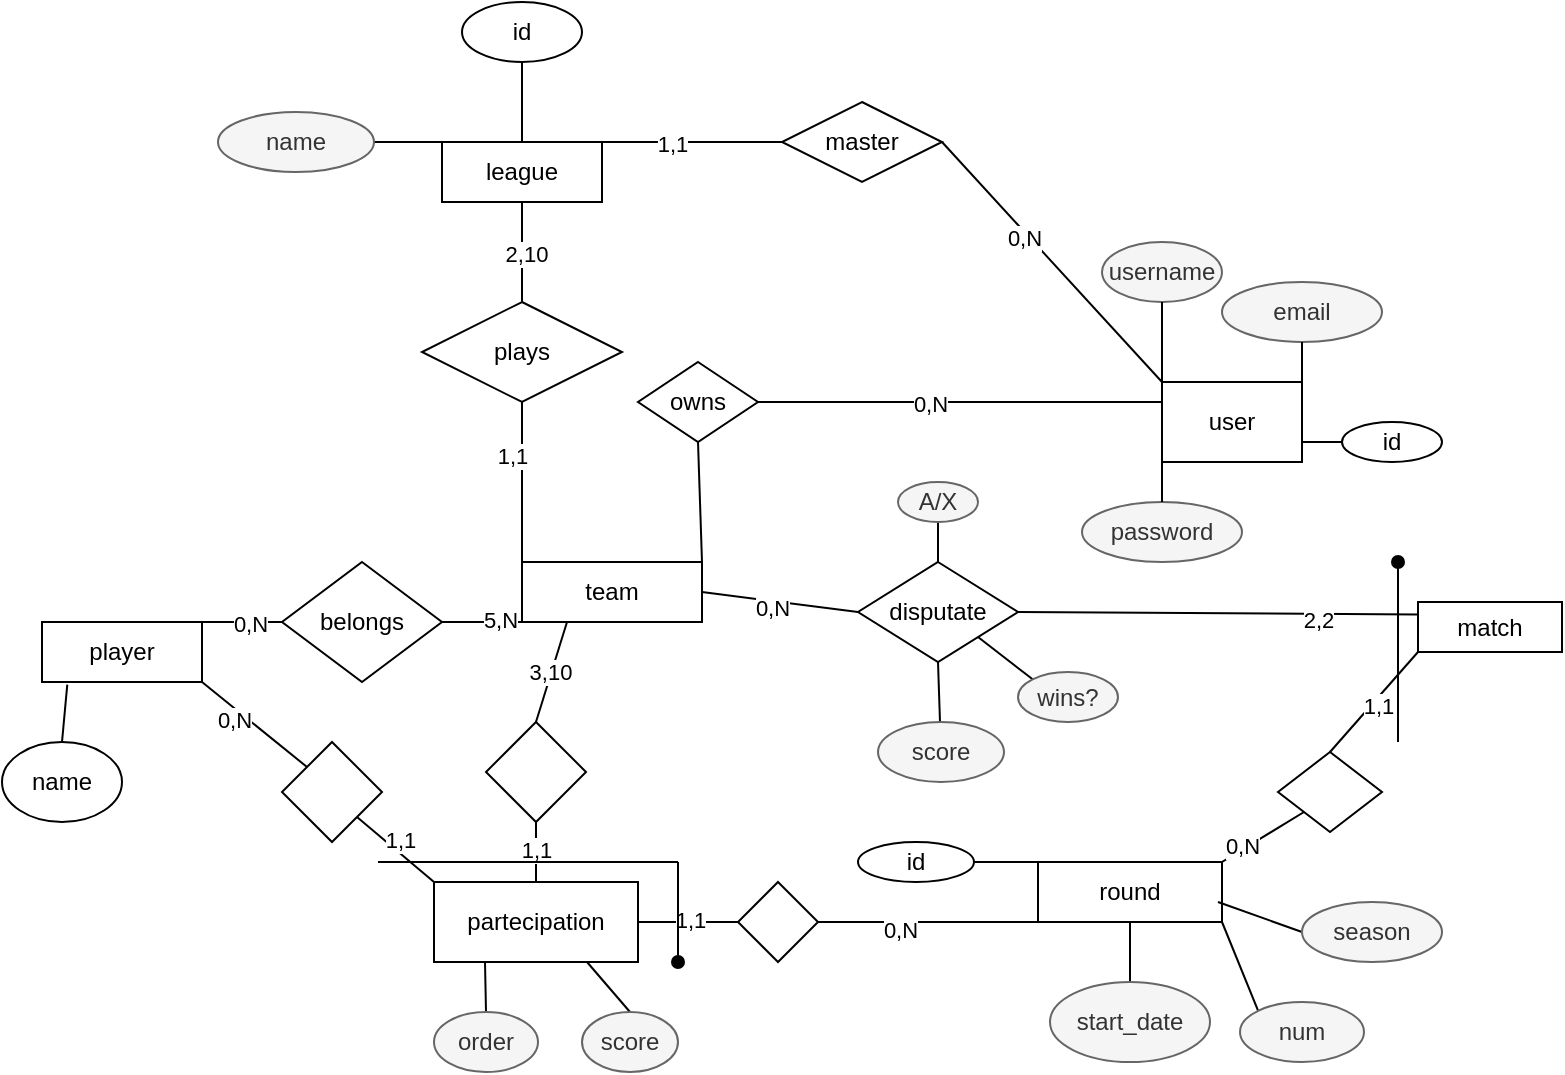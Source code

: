 <mxfile version="22.1.2" type="device">
  <diagram name="Page-1" id="W3K2XkLJ724ttI-3y9i6">
    <mxGraphModel dx="1097" dy="760" grid="1" gridSize="10" guides="1" tooltips="1" connect="1" arrows="1" fold="1" page="1" pageScale="1" pageWidth="850" pageHeight="1100" math="0" shadow="0">
      <root>
        <mxCell id="0" />
        <mxCell id="1" parent="0" />
        <mxCell id="0k3YlaqSM5i2ioF7Ne2N-14" value="user" style="rounded=0;whiteSpace=wrap;html=1;" vertex="1" parent="1">
          <mxGeometry x="612" y="380" width="70" height="40" as="geometry" />
        </mxCell>
        <mxCell id="0k3YlaqSM5i2ioF7Ne2N-60" style="rounded=0;orthogonalLoop=1;jettySize=auto;html=1;exitX=0;exitY=0;exitDx=0;exitDy=0;entryX=1;entryY=0.5;entryDx=0;entryDy=0;endArrow=none;endFill=0;" edge="1" parent="1" source="0k3YlaqSM5i2ioF7Ne2N-16" target="0k3YlaqSM5i2ioF7Ne2N-59">
          <mxGeometry relative="1" as="geometry" />
        </mxCell>
        <mxCell id="0k3YlaqSM5i2ioF7Ne2N-16" value="league" style="rounded=0;whiteSpace=wrap;html=1;" vertex="1" parent="1">
          <mxGeometry x="252" y="260" width="80" height="30" as="geometry" />
        </mxCell>
        <mxCell id="0k3YlaqSM5i2ioF7Ne2N-17" value="username" style="ellipse;whiteSpace=wrap;html=1;fillColor=#f5f5f5;fontColor=#333333;strokeColor=#666666;" vertex="1" parent="1">
          <mxGeometry x="582" y="310" width="60" height="30" as="geometry" />
        </mxCell>
        <mxCell id="0k3YlaqSM5i2ioF7Ne2N-19" value="" style="endArrow=none;html=1;rounded=0;exitX=0;exitY=0;exitDx=0;exitDy=0;entryX=0.5;entryY=1;entryDx=0;entryDy=0;" edge="1" parent="1" source="0k3YlaqSM5i2ioF7Ne2N-14" target="0k3YlaqSM5i2ioF7Ne2N-17">
          <mxGeometry width="50" height="50" relative="1" as="geometry">
            <mxPoint x="532" y="310" as="sourcePoint" />
            <mxPoint x="582" y="260" as="targetPoint" />
          </mxGeometry>
        </mxCell>
        <mxCell id="0k3YlaqSM5i2ioF7Ne2N-20" value="email" style="ellipse;whiteSpace=wrap;html=1;fillColor=#f5f5f5;fontColor=#333333;strokeColor=#666666;" vertex="1" parent="1">
          <mxGeometry x="642" y="330" width="80" height="30" as="geometry" />
        </mxCell>
        <mxCell id="0k3YlaqSM5i2ioF7Ne2N-21" value="" style="endArrow=none;html=1;rounded=0;entryX=0.5;entryY=1;entryDx=0;entryDy=0;exitX=1;exitY=0;exitDx=0;exitDy=0;" edge="1" parent="1" source="0k3YlaqSM5i2ioF7Ne2N-14" target="0k3YlaqSM5i2ioF7Ne2N-20">
          <mxGeometry width="50" height="50" relative="1" as="geometry">
            <mxPoint x="682" y="380" as="sourcePoint" />
            <mxPoint x="672" y="360" as="targetPoint" />
          </mxGeometry>
        </mxCell>
        <mxCell id="0k3YlaqSM5i2ioF7Ne2N-22" value="password" style="ellipse;whiteSpace=wrap;html=1;fillColor=#f5f5f5;fontColor=#333333;strokeColor=#666666;" vertex="1" parent="1">
          <mxGeometry x="572" y="440" width="80" height="30" as="geometry" />
        </mxCell>
        <mxCell id="0k3YlaqSM5i2ioF7Ne2N-23" value="" style="endArrow=none;html=1;rounded=0;entryX=0;entryY=1;entryDx=0;entryDy=0;" edge="1" parent="1" source="0k3YlaqSM5i2ioF7Ne2N-22" target="0k3YlaqSM5i2ioF7Ne2N-14">
          <mxGeometry width="50" height="50" relative="1" as="geometry">
            <mxPoint x="532" y="330" as="sourcePoint" />
            <mxPoint x="582" y="260" as="targetPoint" />
          </mxGeometry>
        </mxCell>
        <mxCell id="0k3YlaqSM5i2ioF7Ne2N-24" value="id" style="ellipse;whiteSpace=wrap;html=1;" vertex="1" parent="1">
          <mxGeometry x="702" y="400" width="50" height="20" as="geometry" />
        </mxCell>
        <mxCell id="0k3YlaqSM5i2ioF7Ne2N-25" value="" style="endArrow=none;html=1;rounded=0;entryX=0;entryY=0.5;entryDx=0;entryDy=0;exitX=1;exitY=0.75;exitDx=0;exitDy=0;" edge="1" parent="1" source="0k3YlaqSM5i2ioF7Ne2N-14" target="0k3YlaqSM5i2ioF7Ne2N-24">
          <mxGeometry width="50" height="50" relative="1" as="geometry">
            <mxPoint x="532" y="310" as="sourcePoint" />
            <mxPoint x="582" y="260" as="targetPoint" />
          </mxGeometry>
        </mxCell>
        <mxCell id="0k3YlaqSM5i2ioF7Ne2N-26" value="id" style="ellipse;whiteSpace=wrap;html=1;" vertex="1" parent="1">
          <mxGeometry x="262" y="190" width="60" height="30" as="geometry" />
        </mxCell>
        <mxCell id="0k3YlaqSM5i2ioF7Ne2N-27" value="" style="endArrow=none;html=1;rounded=0;exitX=0.5;exitY=0;exitDx=0;exitDy=0;entryX=0.5;entryY=1;entryDx=0;entryDy=0;" edge="1" parent="1" source="0k3YlaqSM5i2ioF7Ne2N-16" target="0k3YlaqSM5i2ioF7Ne2N-26">
          <mxGeometry width="50" height="50" relative="1" as="geometry">
            <mxPoint x="532" y="310" as="sourcePoint" />
            <mxPoint x="582" y="260" as="targetPoint" />
          </mxGeometry>
        </mxCell>
        <mxCell id="0k3YlaqSM5i2ioF7Ne2N-28" value="master" style="rhombus;whiteSpace=wrap;html=1;" vertex="1" parent="1">
          <mxGeometry x="422" y="240" width="80" height="40" as="geometry" />
        </mxCell>
        <mxCell id="0k3YlaqSM5i2ioF7Ne2N-29" value="" style="endArrow=none;html=1;rounded=0;exitX=1;exitY=0;exitDx=0;exitDy=0;entryX=0;entryY=0.5;entryDx=0;entryDy=0;" edge="1" parent="1" source="0k3YlaqSM5i2ioF7Ne2N-16" target="0k3YlaqSM5i2ioF7Ne2N-28">
          <mxGeometry width="50" height="50" relative="1" as="geometry">
            <mxPoint x="442" y="310" as="sourcePoint" />
            <mxPoint x="422" y="260" as="targetPoint" />
          </mxGeometry>
        </mxCell>
        <mxCell id="0k3YlaqSM5i2ioF7Ne2N-30" value="1,1" style="edgeLabel;html=1;align=center;verticalAlign=middle;resizable=0;points=[];" vertex="1" connectable="0" parent="0k3YlaqSM5i2ioF7Ne2N-29">
          <mxGeometry x="-0.237" y="-1" relative="1" as="geometry">
            <mxPoint as="offset" />
          </mxGeometry>
        </mxCell>
        <mxCell id="0k3YlaqSM5i2ioF7Ne2N-31" value="" style="endArrow=none;html=1;rounded=0;entryX=1;entryY=0.5;entryDx=0;entryDy=0;" edge="1" parent="1" target="0k3YlaqSM5i2ioF7Ne2N-28">
          <mxGeometry width="50" height="50" relative="1" as="geometry">
            <mxPoint x="612" y="380" as="sourcePoint" />
            <mxPoint x="492" y="260" as="targetPoint" />
          </mxGeometry>
        </mxCell>
        <mxCell id="0k3YlaqSM5i2ioF7Ne2N-32" value="0,N" style="edgeLabel;html=1;align=center;verticalAlign=middle;resizable=0;points=[];" vertex="1" connectable="0" parent="0k3YlaqSM5i2ioF7Ne2N-31">
          <mxGeometry x="0.229" y="2" relative="1" as="geometry">
            <mxPoint as="offset" />
          </mxGeometry>
        </mxCell>
        <mxCell id="0k3YlaqSM5i2ioF7Ne2N-34" value="owns" style="rhombus;whiteSpace=wrap;html=1;" vertex="1" parent="1">
          <mxGeometry x="350" y="370" width="60" height="40" as="geometry" />
        </mxCell>
        <mxCell id="0k3YlaqSM5i2ioF7Ne2N-36" value="" style="endArrow=none;html=1;rounded=0;exitX=1;exitY=0.5;exitDx=0;exitDy=0;entryX=0;entryY=0.25;entryDx=0;entryDy=0;" edge="1" parent="1" source="0k3YlaqSM5i2ioF7Ne2N-34" target="0k3YlaqSM5i2ioF7Ne2N-14">
          <mxGeometry width="50" height="50" relative="1" as="geometry">
            <mxPoint x="442" y="310" as="sourcePoint" />
            <mxPoint x="492" y="260" as="targetPoint" />
          </mxGeometry>
        </mxCell>
        <mxCell id="0k3YlaqSM5i2ioF7Ne2N-38" value="0,N" style="edgeLabel;html=1;align=center;verticalAlign=middle;resizable=0;points=[];" vertex="1" connectable="0" parent="0k3YlaqSM5i2ioF7Ne2N-36">
          <mxGeometry x="-0.152" y="-1" relative="1" as="geometry">
            <mxPoint as="offset" />
          </mxGeometry>
        </mxCell>
        <mxCell id="0k3YlaqSM5i2ioF7Ne2N-48" style="rounded=0;orthogonalLoop=1;jettySize=auto;html=1;exitX=0;exitY=1;exitDx=0;exitDy=0;entryX=1;entryY=0.5;entryDx=0;entryDy=0;endArrow=none;endFill=0;" edge="1" parent="1" source="0k3YlaqSM5i2ioF7Ne2N-39" target="0k3YlaqSM5i2ioF7Ne2N-45">
          <mxGeometry relative="1" as="geometry" />
        </mxCell>
        <mxCell id="0k3YlaqSM5i2ioF7Ne2N-49" value="5,N" style="edgeLabel;html=1;align=center;verticalAlign=middle;resizable=0;points=[];" vertex="1" connectable="0" parent="0k3YlaqSM5i2ioF7Ne2N-48">
          <mxGeometry x="-0.431" y="-1" relative="1" as="geometry">
            <mxPoint as="offset" />
          </mxGeometry>
        </mxCell>
        <mxCell id="0k3YlaqSM5i2ioF7Ne2N-53" style="rounded=0;orthogonalLoop=1;jettySize=auto;html=1;exitX=0;exitY=0;exitDx=0;exitDy=0;entryX=0.5;entryY=1;entryDx=0;entryDy=0;endArrow=none;endFill=0;" edge="1" parent="1" source="0k3YlaqSM5i2ioF7Ne2N-39" target="0k3YlaqSM5i2ioF7Ne2N-52">
          <mxGeometry relative="1" as="geometry" />
        </mxCell>
        <mxCell id="0k3YlaqSM5i2ioF7Ne2N-54" value="1,1" style="edgeLabel;html=1;align=center;verticalAlign=middle;resizable=0;points=[];" vertex="1" connectable="0" parent="0k3YlaqSM5i2ioF7Ne2N-53">
          <mxGeometry x="0.323" y="5" relative="1" as="geometry">
            <mxPoint as="offset" />
          </mxGeometry>
        </mxCell>
        <mxCell id="0k3YlaqSM5i2ioF7Ne2N-90" style="rounded=0;orthogonalLoop=1;jettySize=auto;html=1;exitX=1;exitY=0.5;exitDx=0;exitDy=0;entryX=0;entryY=0.5;entryDx=0;entryDy=0;endArrow=none;endFill=0;" edge="1" parent="1" source="0k3YlaqSM5i2ioF7Ne2N-39" target="0k3YlaqSM5i2ioF7Ne2N-89">
          <mxGeometry relative="1" as="geometry" />
        </mxCell>
        <mxCell id="0k3YlaqSM5i2ioF7Ne2N-93" value="0,N" style="edgeLabel;html=1;align=center;verticalAlign=middle;resizable=0;points=[];" vertex="1" connectable="0" parent="0k3YlaqSM5i2ioF7Ne2N-90">
          <mxGeometry x="-0.108" y="-3" relative="1" as="geometry">
            <mxPoint as="offset" />
          </mxGeometry>
        </mxCell>
        <mxCell id="0k3YlaqSM5i2ioF7Ne2N-39" value="team" style="rounded=0;whiteSpace=wrap;html=1;" vertex="1" parent="1">
          <mxGeometry x="292" y="470" width="90" height="30" as="geometry" />
        </mxCell>
        <mxCell id="0k3YlaqSM5i2ioF7Ne2N-41" style="rounded=0;orthogonalLoop=1;jettySize=auto;html=1;exitX=0.5;exitY=1;exitDx=0;exitDy=0;entryX=1;entryY=0;entryDx=0;entryDy=0;endArrow=none;endFill=0;" edge="1" parent="1" source="0k3YlaqSM5i2ioF7Ne2N-34" target="0k3YlaqSM5i2ioF7Ne2N-39">
          <mxGeometry relative="1" as="geometry" />
        </mxCell>
        <mxCell id="0k3YlaqSM5i2ioF7Ne2N-46" style="rounded=0;orthogonalLoop=1;jettySize=auto;html=1;exitX=1;exitY=0;exitDx=0;exitDy=0;entryX=0;entryY=0.5;entryDx=0;entryDy=0;endArrow=none;endFill=0;" edge="1" parent="1" source="0k3YlaqSM5i2ioF7Ne2N-42" target="0k3YlaqSM5i2ioF7Ne2N-45">
          <mxGeometry relative="1" as="geometry" />
        </mxCell>
        <mxCell id="0k3YlaqSM5i2ioF7Ne2N-47" value="0,N" style="edgeLabel;html=1;align=center;verticalAlign=middle;resizable=0;points=[];" vertex="1" connectable="0" parent="0k3YlaqSM5i2ioF7Ne2N-46">
          <mxGeometry x="0.189" y="-1" relative="1" as="geometry">
            <mxPoint as="offset" />
          </mxGeometry>
        </mxCell>
        <mxCell id="0k3YlaqSM5i2ioF7Ne2N-42" value="player" style="rounded=0;whiteSpace=wrap;html=1;" vertex="1" parent="1">
          <mxGeometry x="52" y="500" width="80" height="30" as="geometry" />
        </mxCell>
        <mxCell id="0k3YlaqSM5i2ioF7Ne2N-43" value="name" style="ellipse;whiteSpace=wrap;html=1;fontColor=#000000;fillColor=#FFFFFF;" vertex="1" parent="1">
          <mxGeometry x="32" y="560" width="60" height="40" as="geometry" />
        </mxCell>
        <mxCell id="0k3YlaqSM5i2ioF7Ne2N-44" style="rounded=0;orthogonalLoop=1;jettySize=auto;html=1;exitX=0.5;exitY=0;exitDx=0;exitDy=0;entryX=0.158;entryY=1.043;entryDx=0;entryDy=0;entryPerimeter=0;endArrow=none;endFill=0;" edge="1" parent="1" source="0k3YlaqSM5i2ioF7Ne2N-43" target="0k3YlaqSM5i2ioF7Ne2N-42">
          <mxGeometry relative="1" as="geometry" />
        </mxCell>
        <mxCell id="0k3YlaqSM5i2ioF7Ne2N-45" value="belongs" style="rhombus;whiteSpace=wrap;html=1;" vertex="1" parent="1">
          <mxGeometry x="172" y="470" width="80" height="60" as="geometry" />
        </mxCell>
        <mxCell id="0k3YlaqSM5i2ioF7Ne2N-55" style="rounded=0;orthogonalLoop=1;jettySize=auto;html=1;exitX=0.5;exitY=0;exitDx=0;exitDy=0;entryX=0.5;entryY=1;entryDx=0;entryDy=0;endArrow=none;endFill=0;" edge="1" parent="1" source="0k3YlaqSM5i2ioF7Ne2N-52" target="0k3YlaqSM5i2ioF7Ne2N-16">
          <mxGeometry relative="1" as="geometry" />
        </mxCell>
        <mxCell id="0k3YlaqSM5i2ioF7Ne2N-56" value="2,10" style="edgeLabel;html=1;align=center;verticalAlign=middle;resizable=0;points=[];" vertex="1" connectable="0" parent="0k3YlaqSM5i2ioF7Ne2N-55">
          <mxGeometry x="-0.028" y="-2" relative="1" as="geometry">
            <mxPoint as="offset" />
          </mxGeometry>
        </mxCell>
        <mxCell id="0k3YlaqSM5i2ioF7Ne2N-52" value="plays" style="rhombus;whiteSpace=wrap;html=1;" vertex="1" parent="1">
          <mxGeometry x="242" y="340" width="100" height="50" as="geometry" />
        </mxCell>
        <mxCell id="0k3YlaqSM5i2ioF7Ne2N-59" value="name" style="ellipse;whiteSpace=wrap;html=1;fillColor=#f5f5f5;strokeColor=#666666;fontColor=#333333;" vertex="1" parent="1">
          <mxGeometry x="140" y="245" width="78" height="30" as="geometry" />
        </mxCell>
        <mxCell id="0k3YlaqSM5i2ioF7Ne2N-64" style="rounded=0;orthogonalLoop=1;jettySize=auto;html=1;exitX=0;exitY=0;exitDx=0;exitDy=0;entryX=1;entryY=0.5;entryDx=0;entryDy=0;endArrow=none;endFill=0;" edge="1" parent="1" source="0k3YlaqSM5i2ioF7Ne2N-62" target="0k3YlaqSM5i2ioF7Ne2N-63">
          <mxGeometry relative="1" as="geometry" />
        </mxCell>
        <mxCell id="0k3YlaqSM5i2ioF7Ne2N-66" style="rounded=0;orthogonalLoop=1;jettySize=auto;html=1;exitX=0.5;exitY=1;exitDx=0;exitDy=0;entryX=0.5;entryY=0;entryDx=0;entryDy=0;endArrow=none;endFill=0;" edge="1" parent="1" source="0k3YlaqSM5i2ioF7Ne2N-62" target="0k3YlaqSM5i2ioF7Ne2N-65">
          <mxGeometry relative="1" as="geometry" />
        </mxCell>
        <mxCell id="0k3YlaqSM5i2ioF7Ne2N-96" style="rounded=0;orthogonalLoop=1;jettySize=auto;html=1;exitX=1;exitY=0;exitDx=0;exitDy=0;entryX=0;entryY=1;entryDx=0;entryDy=0;endArrow=none;endFill=0;" edge="1" parent="1" source="0k3YlaqSM5i2ioF7Ne2N-62" target="0k3YlaqSM5i2ioF7Ne2N-94">
          <mxGeometry relative="1" as="geometry" />
        </mxCell>
        <mxCell id="0k3YlaqSM5i2ioF7Ne2N-97" value="0,N" style="edgeLabel;html=1;align=center;verticalAlign=middle;resizable=0;points=[];" vertex="1" connectable="0" parent="0k3YlaqSM5i2ioF7Ne2N-96">
          <mxGeometry x="-0.476" y="2" relative="1" as="geometry">
            <mxPoint as="offset" />
          </mxGeometry>
        </mxCell>
        <mxCell id="0k3YlaqSM5i2ioF7Ne2N-62" value="round" style="rounded=0;whiteSpace=wrap;html=1;" vertex="1" parent="1">
          <mxGeometry x="550" y="620" width="92" height="30" as="geometry" />
        </mxCell>
        <mxCell id="0k3YlaqSM5i2ioF7Ne2N-63" value="id" style="ellipse;whiteSpace=wrap;html=1;" vertex="1" parent="1">
          <mxGeometry x="460" y="610" width="58" height="20" as="geometry" />
        </mxCell>
        <mxCell id="0k3YlaqSM5i2ioF7Ne2N-65" value="start_date" style="ellipse;whiteSpace=wrap;html=1;fillColor=#f5f5f5;fontColor=#333333;strokeColor=#666666;" vertex="1" parent="1">
          <mxGeometry x="556" y="680" width="80" height="40" as="geometry" />
        </mxCell>
        <mxCell id="0k3YlaqSM5i2ioF7Ne2N-70" style="rounded=0;orthogonalLoop=1;jettySize=auto;html=1;exitX=1;exitY=0.5;exitDx=0;exitDy=0;endArrow=none;endFill=0;entryX=0;entryY=0.5;entryDx=0;entryDy=0;" edge="1" parent="1" source="0k3YlaqSM5i2ioF7Ne2N-68" target="0k3YlaqSM5i2ioF7Ne2N-69">
          <mxGeometry relative="1" as="geometry">
            <mxPoint x="380" y="650" as="targetPoint" />
          </mxGeometry>
        </mxCell>
        <mxCell id="0k3YlaqSM5i2ioF7Ne2N-72" value="1,1" style="edgeLabel;html=1;align=center;verticalAlign=middle;resizable=0;points=[];" vertex="1" connectable="0" parent="0k3YlaqSM5i2ioF7Ne2N-70">
          <mxGeometry x="0.026" y="1" relative="1" as="geometry">
            <mxPoint as="offset" />
          </mxGeometry>
        </mxCell>
        <mxCell id="0k3YlaqSM5i2ioF7Ne2N-80" style="rounded=0;orthogonalLoop=1;jettySize=auto;html=1;exitX=0.5;exitY=0;exitDx=0;exitDy=0;entryX=0.5;entryY=1;entryDx=0;entryDy=0;endArrow=none;endFill=0;" edge="1" parent="1" source="0k3YlaqSM5i2ioF7Ne2N-68" target="0k3YlaqSM5i2ioF7Ne2N-79">
          <mxGeometry relative="1" as="geometry" />
        </mxCell>
        <mxCell id="0k3YlaqSM5i2ioF7Ne2N-83" value="1,1" style="edgeLabel;html=1;align=center;verticalAlign=middle;resizable=0;points=[];" vertex="1" connectable="0" parent="0k3YlaqSM5i2ioF7Ne2N-80">
          <mxGeometry x="0.103" relative="1" as="geometry">
            <mxPoint as="offset" />
          </mxGeometry>
        </mxCell>
        <mxCell id="0k3YlaqSM5i2ioF7Ne2N-85" style="rounded=0;orthogonalLoop=1;jettySize=auto;html=1;exitX=0.25;exitY=1;exitDx=0;exitDy=0;entryX=0.5;entryY=0;entryDx=0;entryDy=0;endArrow=none;endFill=0;" edge="1" parent="1" source="0k3YlaqSM5i2ioF7Ne2N-68" target="0k3YlaqSM5i2ioF7Ne2N-84">
          <mxGeometry relative="1" as="geometry" />
        </mxCell>
        <mxCell id="0k3YlaqSM5i2ioF7Ne2N-106" style="rounded=0;orthogonalLoop=1;jettySize=auto;html=1;exitX=0.75;exitY=1;exitDx=0;exitDy=0;entryX=0.5;entryY=0;entryDx=0;entryDy=0;endArrow=none;endFill=0;" edge="1" parent="1" source="0k3YlaqSM5i2ioF7Ne2N-68" target="0k3YlaqSM5i2ioF7Ne2N-105">
          <mxGeometry relative="1" as="geometry" />
        </mxCell>
        <mxCell id="0k3YlaqSM5i2ioF7Ne2N-68" value="partecipation" style="rounded=0;whiteSpace=wrap;html=1;" vertex="1" parent="1">
          <mxGeometry x="248" y="630" width="102" height="40" as="geometry" />
        </mxCell>
        <mxCell id="0k3YlaqSM5i2ioF7Ne2N-71" style="rounded=0;orthogonalLoop=1;jettySize=auto;html=1;exitX=1;exitY=0.5;exitDx=0;exitDy=0;entryX=0;entryY=1;entryDx=0;entryDy=0;endArrow=none;endFill=0;" edge="1" parent="1" source="0k3YlaqSM5i2ioF7Ne2N-69" target="0k3YlaqSM5i2ioF7Ne2N-62">
          <mxGeometry relative="1" as="geometry" />
        </mxCell>
        <mxCell id="0k3YlaqSM5i2ioF7Ne2N-73" value="0,N" style="edgeLabel;html=1;align=center;verticalAlign=middle;resizable=0;points=[];" vertex="1" connectable="0" parent="0k3YlaqSM5i2ioF7Ne2N-71">
          <mxGeometry x="-0.251" y="-4" relative="1" as="geometry">
            <mxPoint as="offset" />
          </mxGeometry>
        </mxCell>
        <mxCell id="0k3YlaqSM5i2ioF7Ne2N-69" value="" style="rhombus;whiteSpace=wrap;html=1;" vertex="1" parent="1">
          <mxGeometry x="400" y="630" width="40" height="40" as="geometry" />
        </mxCell>
        <mxCell id="0k3YlaqSM5i2ioF7Ne2N-75" style="rounded=0;orthogonalLoop=1;jettySize=auto;html=1;exitX=1;exitY=1;exitDx=0;exitDy=0;entryX=0;entryY=0;entryDx=0;entryDy=0;endArrow=none;endFill=0;" edge="1" parent="1" source="0k3YlaqSM5i2ioF7Ne2N-74" target="0k3YlaqSM5i2ioF7Ne2N-68">
          <mxGeometry relative="1" as="geometry" />
        </mxCell>
        <mxCell id="0k3YlaqSM5i2ioF7Ne2N-77" value="1,1" style="edgeLabel;html=1;align=center;verticalAlign=middle;resizable=0;points=[];" vertex="1" connectable="0" parent="0k3YlaqSM5i2ioF7Ne2N-75">
          <mxGeometry x="-0.051" y="5" relative="1" as="geometry">
            <mxPoint as="offset" />
          </mxGeometry>
        </mxCell>
        <mxCell id="0k3YlaqSM5i2ioF7Ne2N-76" style="rounded=0;orthogonalLoop=1;jettySize=auto;html=1;exitX=0;exitY=0;exitDx=0;exitDy=0;entryX=1;entryY=1;entryDx=0;entryDy=0;endArrow=none;endFill=0;" edge="1" parent="1" source="0k3YlaqSM5i2ioF7Ne2N-74" target="0k3YlaqSM5i2ioF7Ne2N-42">
          <mxGeometry relative="1" as="geometry" />
        </mxCell>
        <mxCell id="0k3YlaqSM5i2ioF7Ne2N-78" value="0,N" style="edgeLabel;html=1;align=center;verticalAlign=middle;resizable=0;points=[];" vertex="1" connectable="0" parent="0k3YlaqSM5i2ioF7Ne2N-76">
          <mxGeometry x="0.286" y="5" relative="1" as="geometry">
            <mxPoint as="offset" />
          </mxGeometry>
        </mxCell>
        <mxCell id="0k3YlaqSM5i2ioF7Ne2N-74" value="" style="rhombus;whiteSpace=wrap;html=1;" vertex="1" parent="1">
          <mxGeometry x="172" y="560" width="50" height="50" as="geometry" />
        </mxCell>
        <mxCell id="0k3YlaqSM5i2ioF7Ne2N-81" style="rounded=0;orthogonalLoop=1;jettySize=auto;html=1;exitX=0.5;exitY=0;exitDx=0;exitDy=0;entryX=0.25;entryY=1;entryDx=0;entryDy=0;endArrow=none;endFill=0;" edge="1" parent="1" source="0k3YlaqSM5i2ioF7Ne2N-79" target="0k3YlaqSM5i2ioF7Ne2N-39">
          <mxGeometry relative="1" as="geometry" />
        </mxCell>
        <mxCell id="0k3YlaqSM5i2ioF7Ne2N-82" value="3,10" style="edgeLabel;html=1;align=center;verticalAlign=middle;resizable=0;points=[];" vertex="1" connectable="0" parent="0k3YlaqSM5i2ioF7Ne2N-81">
          <mxGeometry x="0.01" y="1" relative="1" as="geometry">
            <mxPoint as="offset" />
          </mxGeometry>
        </mxCell>
        <mxCell id="0k3YlaqSM5i2ioF7Ne2N-79" value="" style="rhombus;whiteSpace=wrap;html=1;" vertex="1" parent="1">
          <mxGeometry x="274" y="550" width="50" height="50" as="geometry" />
        </mxCell>
        <mxCell id="0k3YlaqSM5i2ioF7Ne2N-84" value="order" style="ellipse;whiteSpace=wrap;html=1;fillColor=#f5f5f5;fontColor=#333333;strokeColor=#666666;" vertex="1" parent="1">
          <mxGeometry x="248" y="695" width="52" height="30" as="geometry" />
        </mxCell>
        <mxCell id="0k3YlaqSM5i2ioF7Ne2N-86" value="" style="endArrow=none;html=1;rounded=0;" edge="1" parent="1">
          <mxGeometry width="50" height="50" relative="1" as="geometry">
            <mxPoint x="220" y="620" as="sourcePoint" />
            <mxPoint x="370" y="620" as="targetPoint" />
          </mxGeometry>
        </mxCell>
        <mxCell id="0k3YlaqSM5i2ioF7Ne2N-87" value="" style="endArrow=oval;html=1;rounded=0;endFill=1;" edge="1" parent="1">
          <mxGeometry width="50" height="50" relative="1" as="geometry">
            <mxPoint x="370" y="620" as="sourcePoint" />
            <mxPoint x="370" y="670" as="targetPoint" />
          </mxGeometry>
        </mxCell>
        <mxCell id="0k3YlaqSM5i2ioF7Ne2N-88" value="match" style="rounded=0;whiteSpace=wrap;html=1;" vertex="1" parent="1">
          <mxGeometry x="740" y="490" width="72" height="25" as="geometry" />
        </mxCell>
        <mxCell id="0k3YlaqSM5i2ioF7Ne2N-91" style="rounded=0;orthogonalLoop=1;jettySize=auto;html=1;exitX=1;exitY=0.5;exitDx=0;exitDy=0;entryX=0;entryY=0.25;entryDx=0;entryDy=0;endArrow=none;endFill=0;" edge="1" parent="1" source="0k3YlaqSM5i2ioF7Ne2N-89" target="0k3YlaqSM5i2ioF7Ne2N-88">
          <mxGeometry relative="1" as="geometry" />
        </mxCell>
        <mxCell id="0k3YlaqSM5i2ioF7Ne2N-92" value="2,2" style="edgeLabel;html=1;align=center;verticalAlign=middle;resizable=0;points=[];" vertex="1" connectable="0" parent="0k3YlaqSM5i2ioF7Ne2N-91">
          <mxGeometry x="0.5" y="-3" relative="1" as="geometry">
            <mxPoint as="offset" />
          </mxGeometry>
        </mxCell>
        <mxCell id="0k3YlaqSM5i2ioF7Ne2N-102" style="rounded=0;orthogonalLoop=1;jettySize=auto;html=1;exitX=0.5;exitY=1;exitDx=0;exitDy=0;endArrow=none;endFill=0;" edge="1" parent="1" source="0k3YlaqSM5i2ioF7Ne2N-89" target="0k3YlaqSM5i2ioF7Ne2N-101">
          <mxGeometry relative="1" as="geometry" />
        </mxCell>
        <mxCell id="0k3YlaqSM5i2ioF7Ne2N-104" style="rounded=0;orthogonalLoop=1;jettySize=auto;html=1;exitX=0.5;exitY=0;exitDx=0;exitDy=0;entryX=0.5;entryY=1;entryDx=0;entryDy=0;endArrow=none;endFill=0;" edge="1" parent="1" source="0k3YlaqSM5i2ioF7Ne2N-89" target="0k3YlaqSM5i2ioF7Ne2N-103">
          <mxGeometry relative="1" as="geometry" />
        </mxCell>
        <mxCell id="0k3YlaqSM5i2ioF7Ne2N-89" value="disputate" style="rhombus;whiteSpace=wrap;html=1;" vertex="1" parent="1">
          <mxGeometry x="460" y="470" width="80" height="50" as="geometry" />
        </mxCell>
        <mxCell id="0k3YlaqSM5i2ioF7Ne2N-95" style="rounded=0;orthogonalLoop=1;jettySize=auto;html=1;exitX=0.5;exitY=0;exitDx=0;exitDy=0;entryX=0;entryY=1;entryDx=0;entryDy=0;endArrow=none;endFill=0;" edge="1" parent="1" source="0k3YlaqSM5i2ioF7Ne2N-94" target="0k3YlaqSM5i2ioF7Ne2N-88">
          <mxGeometry relative="1" as="geometry" />
        </mxCell>
        <mxCell id="0k3YlaqSM5i2ioF7Ne2N-98" value="1,1" style="edgeLabel;html=1;align=center;verticalAlign=middle;resizable=0;points=[];" vertex="1" connectable="0" parent="0k3YlaqSM5i2ioF7Ne2N-95">
          <mxGeometry x="-0.025" y="-2" relative="1" as="geometry">
            <mxPoint x="1" as="offset" />
          </mxGeometry>
        </mxCell>
        <mxCell id="0k3YlaqSM5i2ioF7Ne2N-94" value="" style="rhombus;whiteSpace=wrap;html=1;" vertex="1" parent="1">
          <mxGeometry x="670" y="565" width="52" height="40" as="geometry" />
        </mxCell>
        <mxCell id="0k3YlaqSM5i2ioF7Ne2N-99" value="" style="endArrow=oval;html=1;rounded=0;endFill=1;" edge="1" parent="1">
          <mxGeometry width="50" height="50" relative="1" as="geometry">
            <mxPoint x="730" y="560" as="sourcePoint" />
            <mxPoint x="730" y="470" as="targetPoint" />
          </mxGeometry>
        </mxCell>
        <mxCell id="0k3YlaqSM5i2ioF7Ne2N-101" value="score" style="ellipse;whiteSpace=wrap;html=1;fillColor=#f5f5f5;fontColor=#333333;strokeColor=#666666;" vertex="1" parent="1">
          <mxGeometry x="470" y="550" width="63" height="30" as="geometry" />
        </mxCell>
        <mxCell id="0k3YlaqSM5i2ioF7Ne2N-103" value="A/X" style="ellipse;whiteSpace=wrap;html=1;fillColor=#f5f5f5;fontColor=#333333;strokeColor=#666666;" vertex="1" parent="1">
          <mxGeometry x="480" y="430" width="40" height="20" as="geometry" />
        </mxCell>
        <mxCell id="0k3YlaqSM5i2ioF7Ne2N-105" value="score" style="ellipse;whiteSpace=wrap;html=1;fillColor=#f5f5f5;fontColor=#333333;strokeColor=#666666;" vertex="1" parent="1">
          <mxGeometry x="322" y="695" width="48" height="30" as="geometry" />
        </mxCell>
        <mxCell id="0k3YlaqSM5i2ioF7Ne2N-108" style="rounded=0;orthogonalLoop=1;jettySize=auto;html=1;exitX=0;exitY=0;exitDx=0;exitDy=0;entryX=1;entryY=1;entryDx=0;entryDy=0;endArrow=none;endFill=0;" edge="1" parent="1" source="0k3YlaqSM5i2ioF7Ne2N-107" target="0k3YlaqSM5i2ioF7Ne2N-89">
          <mxGeometry relative="1" as="geometry" />
        </mxCell>
        <mxCell id="0k3YlaqSM5i2ioF7Ne2N-107" value="wins?" style="ellipse;whiteSpace=wrap;html=1;fillColor=#f5f5f5;fontColor=#333333;strokeColor=#666666;" vertex="1" parent="1">
          <mxGeometry x="540" y="525" width="50" height="25" as="geometry" />
        </mxCell>
        <mxCell id="0k3YlaqSM5i2ioF7Ne2N-111" style="rounded=0;orthogonalLoop=1;jettySize=auto;html=1;exitX=0;exitY=0;exitDx=0;exitDy=0;entryX=1;entryY=1;entryDx=0;entryDy=0;endArrow=none;endFill=0;" edge="1" parent="1" source="0k3YlaqSM5i2ioF7Ne2N-109" target="0k3YlaqSM5i2ioF7Ne2N-62">
          <mxGeometry relative="1" as="geometry" />
        </mxCell>
        <mxCell id="0k3YlaqSM5i2ioF7Ne2N-109" value="num" style="ellipse;whiteSpace=wrap;html=1;fillColor=#f5f5f5;fontColor=#333333;strokeColor=#666666;" vertex="1" parent="1">
          <mxGeometry x="651" y="690" width="62" height="30" as="geometry" />
        </mxCell>
        <mxCell id="0k3YlaqSM5i2ioF7Ne2N-113" style="rounded=0;orthogonalLoop=1;jettySize=auto;html=1;exitX=0;exitY=0.5;exitDx=0;exitDy=0;endArrow=none;endFill=0;" edge="1" parent="1" source="0k3YlaqSM5i2ioF7Ne2N-112">
          <mxGeometry relative="1" as="geometry">
            <mxPoint x="640" y="640" as="targetPoint" />
          </mxGeometry>
        </mxCell>
        <mxCell id="0k3YlaqSM5i2ioF7Ne2N-112" value="season" style="ellipse;whiteSpace=wrap;html=1;fillColor=#f5f5f5;fontColor=#333333;strokeColor=#666666;" vertex="1" parent="1">
          <mxGeometry x="682" y="640" width="70" height="30" as="geometry" />
        </mxCell>
      </root>
    </mxGraphModel>
  </diagram>
</mxfile>
